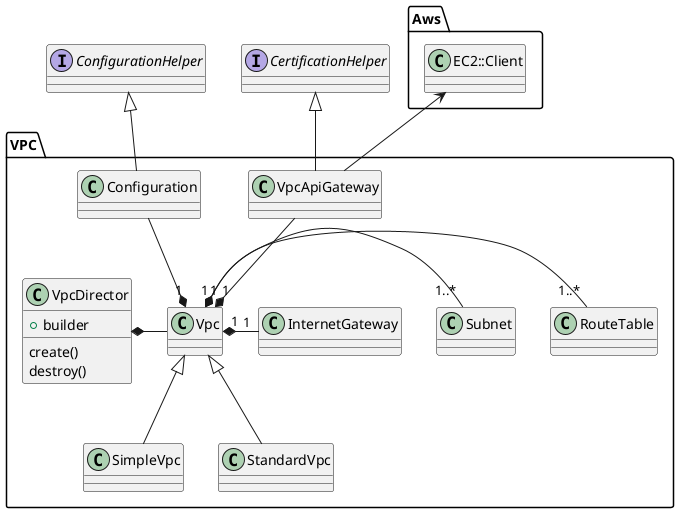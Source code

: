 @startuml

package Aws {
  class EC2::Client
}

Interface CertificationHelper
Interface ConfigurationHelper

package VPC {
  class VpcDirector {
    + builder
    create()
    destroy()
  }

  VpcApiGateway -u-> EC2::Client
  CertificationHelper <|-- VpcApiGateway
  ConfigurationHelper <|-- Configuration

  Vpc "1" *-u- Configuration
  Vpc "1" *-u- VpcApiGateway
  Vpc "1" *-r- "1..*" Subnet
  Vpc "1" *-r- "1" InternetGateway
  Vpc "1" *-r- "1..*" RouteTable
  Vpc <|-- SimpleVpc
  Vpc <|-- StandardVpc
  VpcDirector *-r- Vpc

}

@enduml